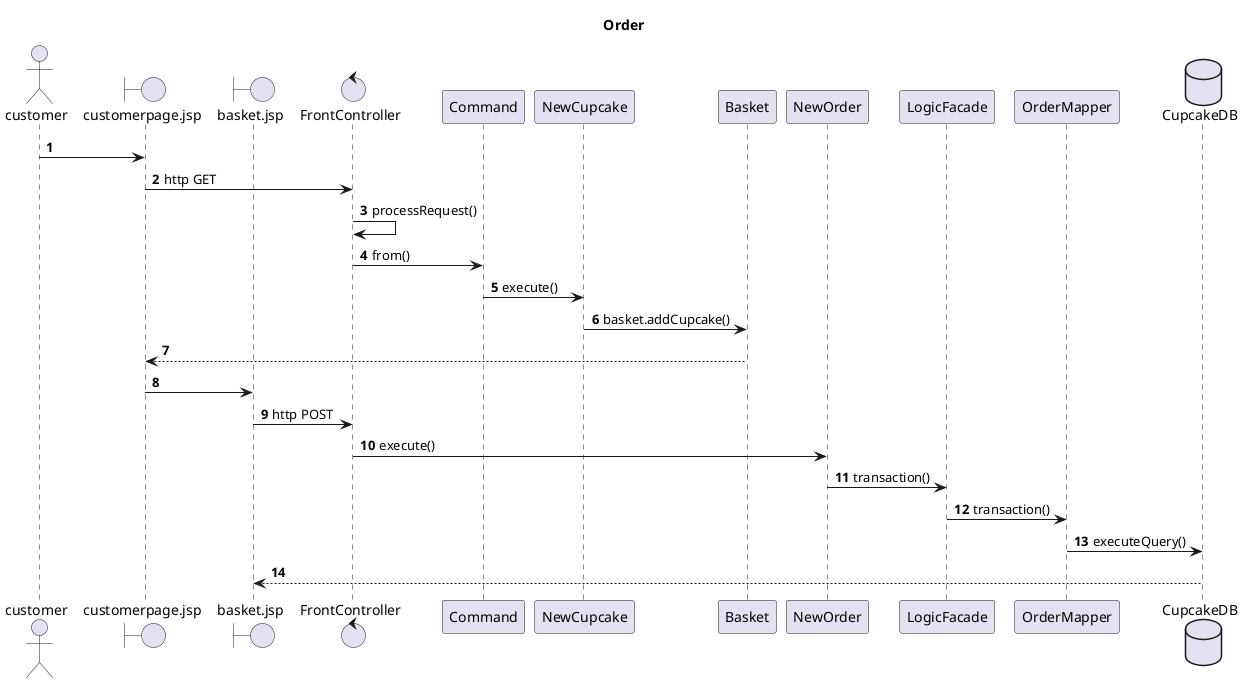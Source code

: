 @startuml

autonumber
title Order
actor customer


boundary customerpage.jsp
boundary basket.jsp
control FrontController

customer -> customerpage.jsp
customerpage.jsp -> FrontController: http GET
FrontController -> FrontController: processRequest()
FrontController -> Command: from()
Command -> NewCupcake: execute()
NewCupcake -> Basket: basket.addCupcake()
Basket --> customerpage.jsp
customerpage.jsp -> basket.jsp
basket.jsp -> FrontController: http POST
FrontController -> NewOrder: execute()
NewOrder -> LogicFacade: transaction()
LogicFacade -> OrderMapper: transaction()








'== Initialization ==
'box
'Login -> LogicFacade: getBottoms()
'Initializer --> index.jsp: ArrayList<Sport>
'end box
'== Beregn BMI ==
'box PresentationLayer
'control FrontController
'index.jsp -> FrontController: doPost()
'
'
'Command --> FrontController: customerpage.jsp
'FrontController -> Resultat: execute()
'end box
'
'box LogicFacade
'Resultat -> LogicFacade: insertBmiItem()
'end box
'
'box DBAccess
'LogicFacade -> BmiMapper: insertBmiItem()
'end box

database CupcakeDB
OrderMapper -> CupcakeDB: executeQuery()
CupcakeDB --> basket.jsp

@enduml

